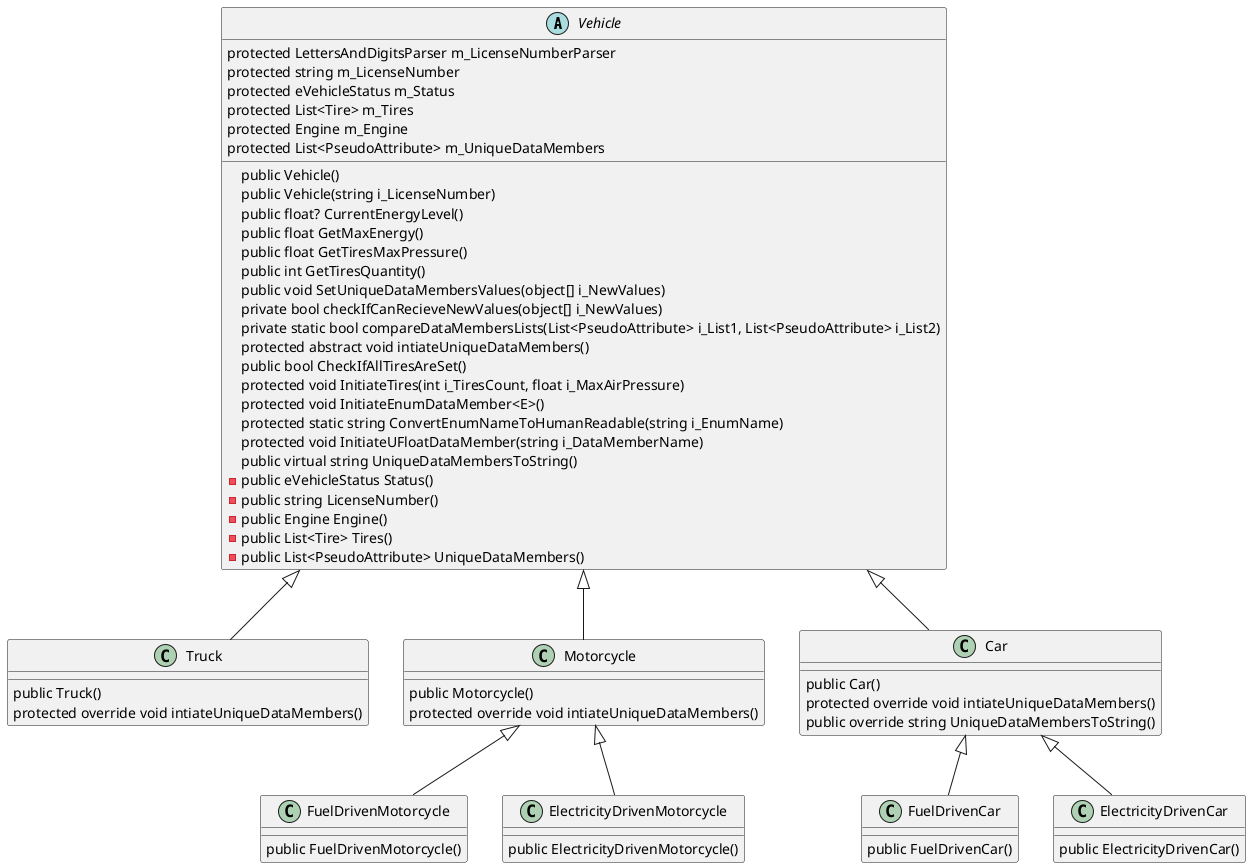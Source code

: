 @startuml
     abstract class Vehicle{
        protected LettersAndDigitsParser m_LicenseNumberParser
        protected string m_LicenseNumber
        protected eVehicleStatus m_Status
        protected List<Tire> m_Tires
        protected Engine m_Engine
        protected List<PseudoAttribute> m_UniqueDataMembers
        public Vehicle()  
        public Vehicle(string i_LicenseNumber)
        public float? CurrentEnergyLevel()
        public float GetMaxEnergy()
        public float GetTiresMaxPressure()
        public int GetTiresQuantity()
        public void SetUniqueDataMembersValues(object[] i_NewValues)
        private bool checkIfCanRecieveNewValues(object[] i_NewValues)
        private static bool compareDataMembersLists(List<PseudoAttribute> i_List1, List<PseudoAttribute> i_List2)
        protected abstract void intiateUniqueDataMembers()
        public bool CheckIfAllTiresAreSet()
        protected void InitiateTires(int i_TiresCount, float i_MaxAirPressure)
        protected void InitiateEnumDataMember<E>()
        protected static string ConvertEnumNameToHumanReadable(string i_EnumName)
        protected void InitiateUFloatDataMember(string i_DataMemberName)
        public virtual string UniqueDataMembersToString()
      -  public eVehicleStatus Status()
      - public string LicenseNumber()
      - public Engine Engine()
      - public List<Tire> Tires()
      - public List<PseudoAttribute> UniqueDataMembers()
}

 class Truck 
{
    public Truck()
    protected override void intiateUniqueDataMembers()
}
class Motorcycle
{
        public Motorcycle()
        protected override void intiateUniqueDataMembers()
}

class FuelDrivenMotorcycle
{
        public FuelDrivenMotorcycle()
}

class ElectricityDrivenMotorcycle
{
    public ElectricityDrivenMotorcycle()
}

class Car
{
        public Car()
        protected override void intiateUniqueDataMembers()
        public override string UniqueDataMembersToString()
}

class FuelDrivenCar{
        public FuelDrivenCar()
}


class ElectricityDrivenCar
{
    public ElectricityDrivenCar()
}


Vehicle  <|-- Truck
Vehicle  <|-- Car
Vehicle  <|-- Motorcycle
Car  <|-- FuelDrivenCar
Car  <|-- ElectricityDrivenCar
Motorcycle  <|-- ElectricityDrivenMotorcycle
Motorcycle  <|-- FuelDrivenMotorcycle






@enduml